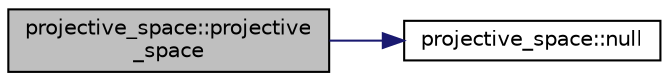 digraph "projective_space::projective_space"
{
  edge [fontname="Helvetica",fontsize="10",labelfontname="Helvetica",labelfontsize="10"];
  node [fontname="Helvetica",fontsize="10",shape=record];
  rankdir="LR";
  Node0 [label="projective_space::projective\l_space",height=0.2,width=0.4,color="black", fillcolor="grey75", style="filled", fontcolor="black"];
  Node0 -> Node1 [color="midnightblue",fontsize="10",style="solid",fontname="Helvetica"];
  Node1 [label="projective_space::null",height=0.2,width=0.4,color="black", fillcolor="white", style="filled",URL="$d2/d17/classprojective__space.html#a62345678b9dd4294a070135065bccf58"];
}
